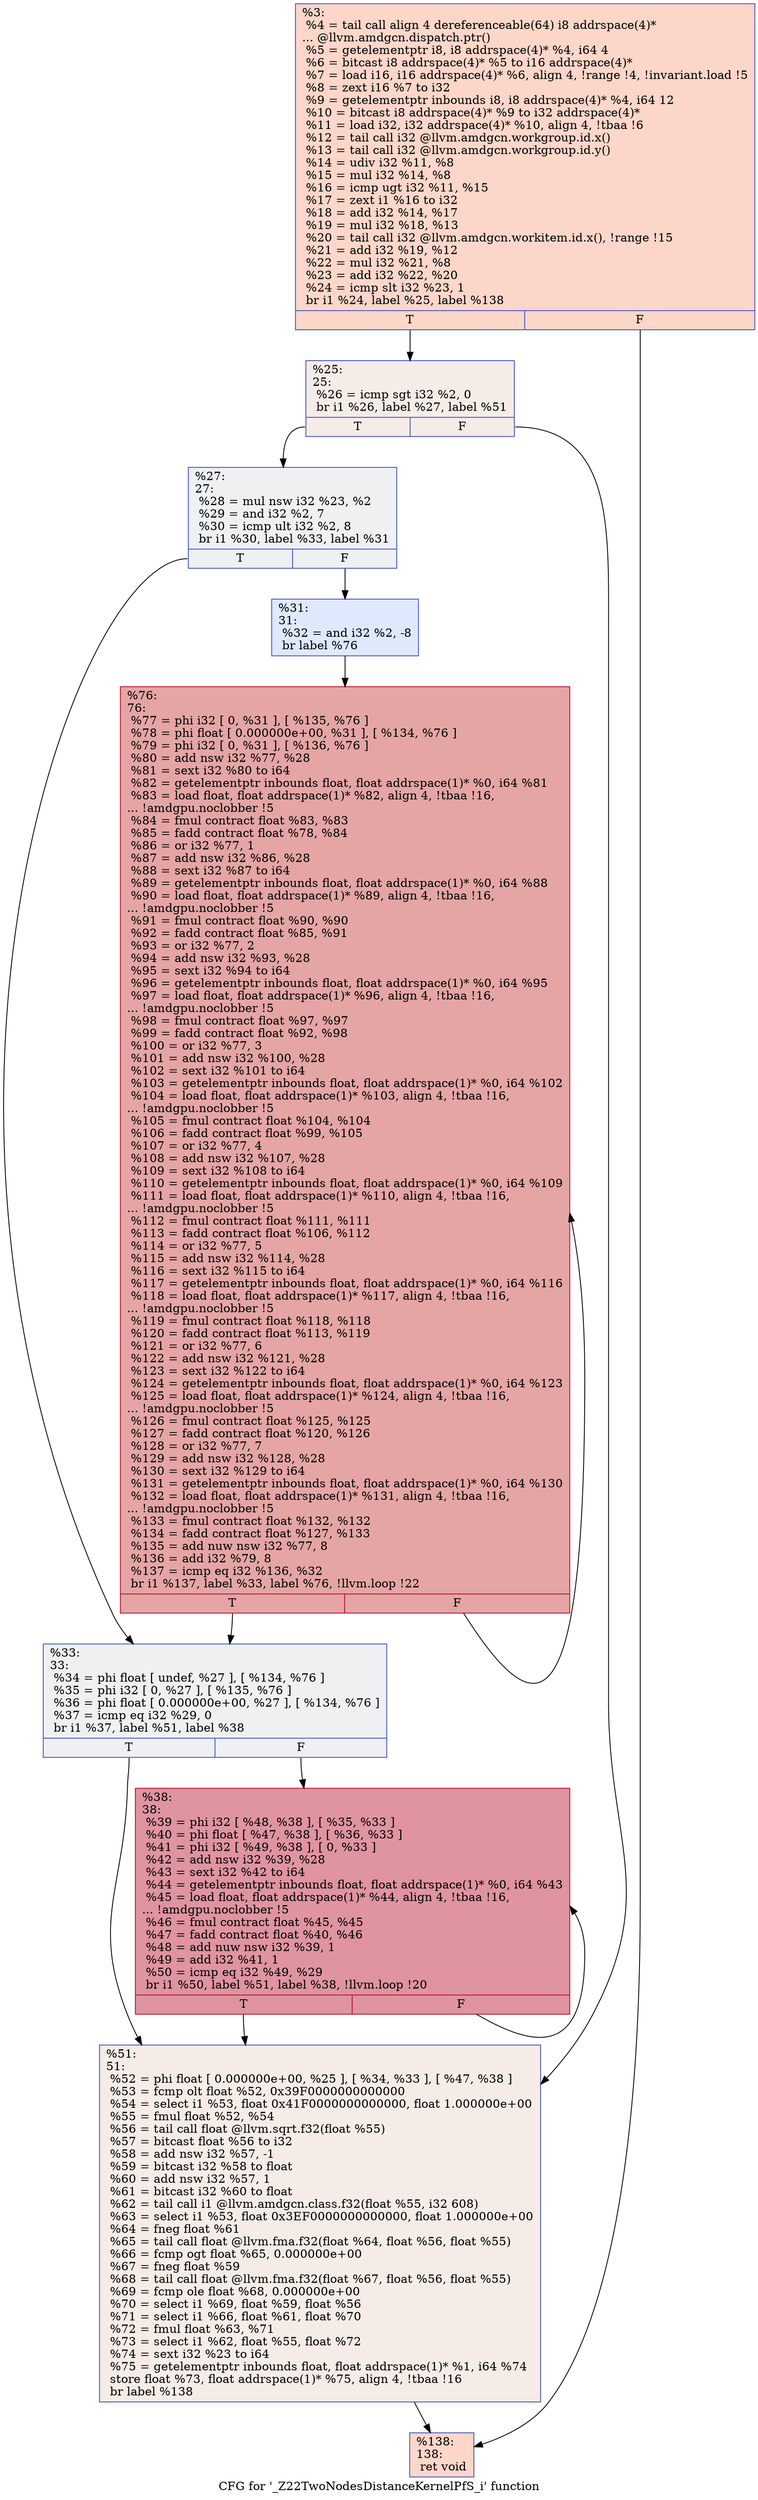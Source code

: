 digraph "CFG for '_Z22TwoNodesDistanceKernelPfS_i' function" {
	label="CFG for '_Z22TwoNodesDistanceKernelPfS_i' function";

	Node0x5498a40 [shape=record,color="#3d50c3ff", style=filled, fillcolor="#f6a38570",label="{%3:\l  %4 = tail call align 4 dereferenceable(64) i8 addrspace(4)*\l... @llvm.amdgcn.dispatch.ptr()\l  %5 = getelementptr i8, i8 addrspace(4)* %4, i64 4\l  %6 = bitcast i8 addrspace(4)* %5 to i16 addrspace(4)*\l  %7 = load i16, i16 addrspace(4)* %6, align 4, !range !4, !invariant.load !5\l  %8 = zext i16 %7 to i32\l  %9 = getelementptr inbounds i8, i8 addrspace(4)* %4, i64 12\l  %10 = bitcast i8 addrspace(4)* %9 to i32 addrspace(4)*\l  %11 = load i32, i32 addrspace(4)* %10, align 4, !tbaa !6\l  %12 = tail call i32 @llvm.amdgcn.workgroup.id.x()\l  %13 = tail call i32 @llvm.amdgcn.workgroup.id.y()\l  %14 = udiv i32 %11, %8\l  %15 = mul i32 %14, %8\l  %16 = icmp ugt i32 %11, %15\l  %17 = zext i1 %16 to i32\l  %18 = add i32 %14, %17\l  %19 = mul i32 %18, %13\l  %20 = tail call i32 @llvm.amdgcn.workitem.id.x(), !range !15\l  %21 = add i32 %19, %12\l  %22 = mul i32 %21, %8\l  %23 = add i32 %22, %20\l  %24 = icmp slt i32 %23, 1\l  br i1 %24, label %25, label %138\l|{<s0>T|<s1>F}}"];
	Node0x5498a40:s0 -> Node0x549b2b0;
	Node0x5498a40:s1 -> Node0x549b340;
	Node0x549b2b0 [shape=record,color="#3d50c3ff", style=filled, fillcolor="#ead5c970",label="{%25:\l25:                                               \l  %26 = icmp sgt i32 %2, 0\l  br i1 %26, label %27, label %51\l|{<s0>T|<s1>F}}"];
	Node0x549b2b0:s0 -> Node0x549b540;
	Node0x549b2b0:s1 -> Node0x549b590;
	Node0x549b540 [shape=record,color="#3d50c3ff", style=filled, fillcolor="#d9dce170",label="{%27:\l27:                                               \l  %28 = mul nsw i32 %23, %2\l  %29 = and i32 %2, 7\l  %30 = icmp ult i32 %2, 8\l  br i1 %30, label %33, label %31\l|{<s0>T|<s1>F}}"];
	Node0x549b540:s0 -> Node0x549b8e0;
	Node0x549b540:s1 -> Node0x549b930;
	Node0x549b930 [shape=record,color="#3d50c3ff", style=filled, fillcolor="#b5cdfa70",label="{%31:\l31:                                               \l  %32 = and i32 %2, -8\l  br label %76\l}"];
	Node0x549b930 -> Node0x549aa90;
	Node0x549b8e0 [shape=record,color="#3d50c3ff", style=filled, fillcolor="#d9dce170",label="{%33:\l33:                                               \l  %34 = phi float [ undef, %27 ], [ %134, %76 ]\l  %35 = phi i32 [ 0, %27 ], [ %135, %76 ]\l  %36 = phi float [ 0.000000e+00, %27 ], [ %134, %76 ]\l  %37 = icmp eq i32 %29, 0\l  br i1 %37, label %51, label %38\l|{<s0>T|<s1>F}}"];
	Node0x549b8e0:s0 -> Node0x549b590;
	Node0x549b8e0:s1 -> Node0x549ceb0;
	Node0x549ceb0 [shape=record,color="#b70d28ff", style=filled, fillcolor="#b70d2870",label="{%38:\l38:                                               \l  %39 = phi i32 [ %48, %38 ], [ %35, %33 ]\l  %40 = phi float [ %47, %38 ], [ %36, %33 ]\l  %41 = phi i32 [ %49, %38 ], [ 0, %33 ]\l  %42 = add nsw i32 %39, %28\l  %43 = sext i32 %42 to i64\l  %44 = getelementptr inbounds float, float addrspace(1)* %0, i64 %43\l  %45 = load float, float addrspace(1)* %44, align 4, !tbaa !16,\l... !amdgpu.noclobber !5\l  %46 = fmul contract float %45, %45\l  %47 = fadd contract float %40, %46\l  %48 = add nuw nsw i32 %39, 1\l  %49 = add i32 %41, 1\l  %50 = icmp eq i32 %49, %29\l  br i1 %50, label %51, label %38, !llvm.loop !20\l|{<s0>T|<s1>F}}"];
	Node0x549ceb0:s0 -> Node0x549b590;
	Node0x549ceb0:s1 -> Node0x549ceb0;
	Node0x549b590 [shape=record,color="#3d50c3ff", style=filled, fillcolor="#ead5c970",label="{%51:\l51:                                               \l  %52 = phi float [ 0.000000e+00, %25 ], [ %34, %33 ], [ %47, %38 ]\l  %53 = fcmp olt float %52, 0x39F0000000000000\l  %54 = select i1 %53, float 0x41F0000000000000, float 1.000000e+00\l  %55 = fmul float %52, %54\l  %56 = tail call float @llvm.sqrt.f32(float %55)\l  %57 = bitcast float %56 to i32\l  %58 = add nsw i32 %57, -1\l  %59 = bitcast i32 %58 to float\l  %60 = add nsw i32 %57, 1\l  %61 = bitcast i32 %60 to float\l  %62 = tail call i1 @llvm.amdgcn.class.f32(float %55, i32 608)\l  %63 = select i1 %53, float 0x3EF0000000000000, float 1.000000e+00\l  %64 = fneg float %61\l  %65 = tail call float @llvm.fma.f32(float %64, float %56, float %55)\l  %66 = fcmp ogt float %65, 0.000000e+00\l  %67 = fneg float %59\l  %68 = tail call float @llvm.fma.f32(float %67, float %56, float %55)\l  %69 = fcmp ole float %68, 0.000000e+00\l  %70 = select i1 %69, float %59, float %56\l  %71 = select i1 %66, float %61, float %70\l  %72 = fmul float %63, %71\l  %73 = select i1 %62, float %55, float %72\l  %74 = sext i32 %23 to i64\l  %75 = getelementptr inbounds float, float addrspace(1)* %1, i64 %74\l  store float %73, float addrspace(1)* %75, align 4, !tbaa !16\l  br label %138\l}"];
	Node0x549b590 -> Node0x549b340;
	Node0x549aa90 [shape=record,color="#b70d28ff", style=filled, fillcolor="#c5333470",label="{%76:\l76:                                               \l  %77 = phi i32 [ 0, %31 ], [ %135, %76 ]\l  %78 = phi float [ 0.000000e+00, %31 ], [ %134, %76 ]\l  %79 = phi i32 [ 0, %31 ], [ %136, %76 ]\l  %80 = add nsw i32 %77, %28\l  %81 = sext i32 %80 to i64\l  %82 = getelementptr inbounds float, float addrspace(1)* %0, i64 %81\l  %83 = load float, float addrspace(1)* %82, align 4, !tbaa !16,\l... !amdgpu.noclobber !5\l  %84 = fmul contract float %83, %83\l  %85 = fadd contract float %78, %84\l  %86 = or i32 %77, 1\l  %87 = add nsw i32 %86, %28\l  %88 = sext i32 %87 to i64\l  %89 = getelementptr inbounds float, float addrspace(1)* %0, i64 %88\l  %90 = load float, float addrspace(1)* %89, align 4, !tbaa !16,\l... !amdgpu.noclobber !5\l  %91 = fmul contract float %90, %90\l  %92 = fadd contract float %85, %91\l  %93 = or i32 %77, 2\l  %94 = add nsw i32 %93, %28\l  %95 = sext i32 %94 to i64\l  %96 = getelementptr inbounds float, float addrspace(1)* %0, i64 %95\l  %97 = load float, float addrspace(1)* %96, align 4, !tbaa !16,\l... !amdgpu.noclobber !5\l  %98 = fmul contract float %97, %97\l  %99 = fadd contract float %92, %98\l  %100 = or i32 %77, 3\l  %101 = add nsw i32 %100, %28\l  %102 = sext i32 %101 to i64\l  %103 = getelementptr inbounds float, float addrspace(1)* %0, i64 %102\l  %104 = load float, float addrspace(1)* %103, align 4, !tbaa !16,\l... !amdgpu.noclobber !5\l  %105 = fmul contract float %104, %104\l  %106 = fadd contract float %99, %105\l  %107 = or i32 %77, 4\l  %108 = add nsw i32 %107, %28\l  %109 = sext i32 %108 to i64\l  %110 = getelementptr inbounds float, float addrspace(1)* %0, i64 %109\l  %111 = load float, float addrspace(1)* %110, align 4, !tbaa !16,\l... !amdgpu.noclobber !5\l  %112 = fmul contract float %111, %111\l  %113 = fadd contract float %106, %112\l  %114 = or i32 %77, 5\l  %115 = add nsw i32 %114, %28\l  %116 = sext i32 %115 to i64\l  %117 = getelementptr inbounds float, float addrspace(1)* %0, i64 %116\l  %118 = load float, float addrspace(1)* %117, align 4, !tbaa !16,\l... !amdgpu.noclobber !5\l  %119 = fmul contract float %118, %118\l  %120 = fadd contract float %113, %119\l  %121 = or i32 %77, 6\l  %122 = add nsw i32 %121, %28\l  %123 = sext i32 %122 to i64\l  %124 = getelementptr inbounds float, float addrspace(1)* %0, i64 %123\l  %125 = load float, float addrspace(1)* %124, align 4, !tbaa !16,\l... !amdgpu.noclobber !5\l  %126 = fmul contract float %125, %125\l  %127 = fadd contract float %120, %126\l  %128 = or i32 %77, 7\l  %129 = add nsw i32 %128, %28\l  %130 = sext i32 %129 to i64\l  %131 = getelementptr inbounds float, float addrspace(1)* %0, i64 %130\l  %132 = load float, float addrspace(1)* %131, align 4, !tbaa !16,\l... !amdgpu.noclobber !5\l  %133 = fmul contract float %132, %132\l  %134 = fadd contract float %127, %133\l  %135 = add nuw nsw i32 %77, 8\l  %136 = add i32 %79, 8\l  %137 = icmp eq i32 %136, %32\l  br i1 %137, label %33, label %76, !llvm.loop !22\l|{<s0>T|<s1>F}}"];
	Node0x549aa90:s0 -> Node0x549b8e0;
	Node0x549aa90:s1 -> Node0x549aa90;
	Node0x549b340 [shape=record,color="#3d50c3ff", style=filled, fillcolor="#f6a38570",label="{%138:\l138:                                              \l  ret void\l}"];
}
